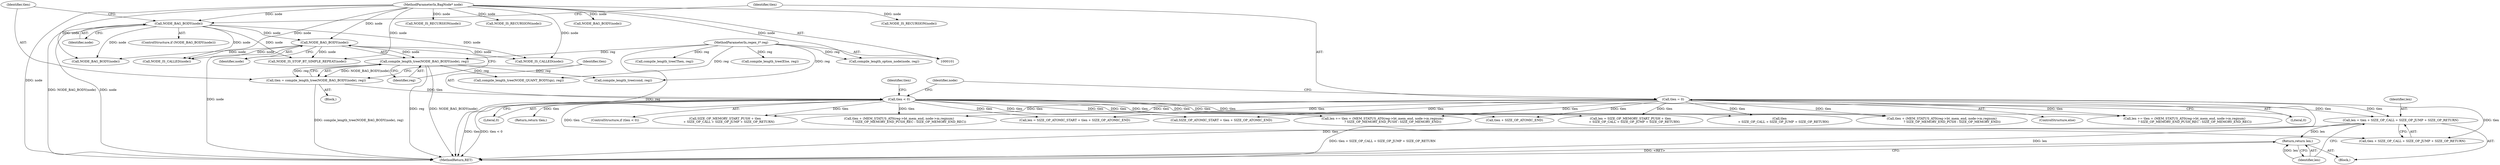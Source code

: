 digraph "0_oniguruma_c509265c5f6ae7264f7b8a8aae1cfa5fc59d108c_0@integer" {
"1000155" [label="(Call,len = tlen + SIZE_OP_CALL + SIZE_OP_JUMP + SIZE_OP_RETURN)"];
"1000128" [label="(Call,tlen < 0)"];
"1000121" [label="(Call,tlen = compile_length_tree(NODE_BAG_BODY(node), reg))"];
"1000123" [label="(Call,compile_length_tree(NODE_BAG_BODY(node), reg))"];
"1000124" [label="(Call,NODE_BAG_BODY(node))"];
"1000118" [label="(Call,NODE_BAG_BODY(node))"];
"1000102" [label="(MethodParameterIn,BagNode* node)"];
"1000103" [label="(MethodParameterIn,regex_t* reg)"];
"1000134" [label="(Call,tlen = 0)"];
"1000164" [label="(Return,return len;)"];
"1000133" [label="(ControlStructure,else)"];
"1000124" [label="(Call,NODE_BAG_BODY(node))"];
"1000194" [label="(Call,NODE_IS_RECURSION(node))"];
"1000156" [label="(Identifier,len)"];
"1000114" [label="(Call,compile_length_option_node(node, reg))"];
"1000280" [label="(Call,compile_length_tree(NODE_QUANT_BODY(qn), reg))"];
"1000128" [label="(Call,tlen < 0)"];
"1000372" [label="(Call,compile_length_tree(Then, reg))"];
"1000329" [label="(Call,NODE_BAG_BODY(node))"];
"1000134" [label="(Call,tlen = 0)"];
"1000118" [label="(Call,NODE_BAG_BODY(node))"];
"1000123" [label="(Call,compile_length_tree(NODE_BAG_BODY(node), reg))"];
"1000320" [label="(Call,tlen + SIZE_OP_ATOMIC_END)"];
"1000155" [label="(Call,len = tlen + SIZE_OP_CALL + SIZE_OP_JUMP + SIZE_OP_RETURN)"];
"1000125" [label="(Identifier,node)"];
"1000152" [label="(Call,NODE_IS_CALLED(node))"];
"1000164" [label="(Return,return len;)"];
"1000174" [label="(Call,tlen\n        + SIZE_OP_CALL + SIZE_OP_JUMP + SIZE_OP_RETURN)"];
"1000119" [label="(Identifier,node)"];
"1000120" [label="(Block,)"];
"1000251" [label="(Call,tlen + (MEM_STATUS_AT0(reg->bt_mem_end, node->m.regnum)\n                     ? SIZE_OP_MEMORY_END_PUSH : SIZE_OP_MEMORY_END))"];
"1000129" [label="(Identifier,tlen)"];
"1000214" [label="(Call,len += tlen + (MEM_STATUS_AT0(reg->bt_mem_end, node->m.regnum)\n                     ? SIZE_OP_MEMORY_END_PUSH_REC : SIZE_OP_MEMORY_END_REC))"];
"1000157" [label="(Call,tlen + SIZE_OP_CALL + SIZE_OP_JUMP + SIZE_OP_RETURN)"];
"1000127" [label="(ControlStructure,if (tlen < 0))"];
"1000415" [label="(MethodReturn,RET)"];
"1000126" [label="(Identifier,reg)"];
"1000130" [label="(Literal,0)"];
"1000395" [label="(Call,compile_length_tree(Else, reg))"];
"1000117" [label="(ControlStructure,if (NODE_BAG_BODY(node)))"];
"1000318" [label="(Call,SIZE_OP_ATOMIC_START + tlen + SIZE_OP_ATOMIC_END)"];
"1000249" [label="(Call,len += tlen + (MEM_STATUS_AT0(reg->bt_mem_end, node->m.regnum)\n                     ? SIZE_OP_MEMORY_END_PUSH : SIZE_OP_MEMORY_END))"];
"1000170" [label="(Call,len = SIZE_OP_MEMORY_START_PUSH + tlen\n        + SIZE_OP_CALL + SIZE_OP_JUMP + SIZE_OP_RETURN)"];
"1000103" [label="(MethodParameterIn,regex_t* reg)"];
"1000135" [label="(Identifier,tlen)"];
"1000121" [label="(Call,tlen = compile_length_tree(NODE_BAG_BODY(node), reg))"];
"1000139" [label="(Identifier,node)"];
"1000349" [label="(Call,compile_length_tree(cond, reg))"];
"1000102" [label="(MethodParameterIn,BagNode* node)"];
"1000132" [label="(Identifier,tlen)"];
"1000268" [label="(Call,NODE_IS_STOP_BT_SIMPLE_REPEAT(node))"];
"1000154" [label="(Block,)"];
"1000122" [label="(Identifier,tlen)"];
"1000208" [label="(Call,NODE_IS_RECURSION(node))"];
"1000172" [label="(Call,SIZE_OP_MEMORY_START_PUSH + tlen\n        + SIZE_OP_CALL + SIZE_OP_JUMP + SIZE_OP_RETURN)"];
"1000216" [label="(Call,tlen + (MEM_STATUS_AT0(reg->bt_mem_end, node->m.regnum)\n                     ? SIZE_OP_MEMORY_END_PUSH_REC : SIZE_OP_MEMORY_END_REC))"];
"1000202" [label="(Call,NODE_IS_RECURSION(node))"];
"1000131" [label="(Return,return tlen;)"];
"1000316" [label="(Call,len = SIZE_OP_ATOMIC_START + tlen + SIZE_OP_ATOMIC_END)"];
"1000167" [label="(Call,NODE_IS_CALLED(node))"];
"1000276" [label="(Call,NODE_BAG_BODY(node))"];
"1000165" [label="(Identifier,len)"];
"1000136" [label="(Literal,0)"];
"1000155" -> "1000154"  [label="AST: "];
"1000155" -> "1000157"  [label="CFG: "];
"1000156" -> "1000155"  [label="AST: "];
"1000157" -> "1000155"  [label="AST: "];
"1000165" -> "1000155"  [label="CFG: "];
"1000155" -> "1000415"  [label="DDG: tlen + SIZE_OP_CALL + SIZE_OP_JUMP + SIZE_OP_RETURN"];
"1000155" -> "1000415"  [label="DDG: len"];
"1000128" -> "1000155"  [label="DDG: tlen"];
"1000134" -> "1000155"  [label="DDG: tlen"];
"1000155" -> "1000164"  [label="DDG: len"];
"1000128" -> "1000127"  [label="AST: "];
"1000128" -> "1000130"  [label="CFG: "];
"1000129" -> "1000128"  [label="AST: "];
"1000130" -> "1000128"  [label="AST: "];
"1000132" -> "1000128"  [label="CFG: "];
"1000139" -> "1000128"  [label="CFG: "];
"1000128" -> "1000415"  [label="DDG: tlen"];
"1000128" -> "1000415"  [label="DDG: tlen < 0"];
"1000121" -> "1000128"  [label="DDG: tlen"];
"1000128" -> "1000131"  [label="DDG: tlen"];
"1000128" -> "1000157"  [label="DDG: tlen"];
"1000128" -> "1000170"  [label="DDG: tlen"];
"1000128" -> "1000172"  [label="DDG: tlen"];
"1000128" -> "1000174"  [label="DDG: tlen"];
"1000128" -> "1000214"  [label="DDG: tlen"];
"1000128" -> "1000216"  [label="DDG: tlen"];
"1000128" -> "1000249"  [label="DDG: tlen"];
"1000128" -> "1000251"  [label="DDG: tlen"];
"1000128" -> "1000316"  [label="DDG: tlen"];
"1000128" -> "1000318"  [label="DDG: tlen"];
"1000128" -> "1000320"  [label="DDG: tlen"];
"1000121" -> "1000120"  [label="AST: "];
"1000121" -> "1000123"  [label="CFG: "];
"1000122" -> "1000121"  [label="AST: "];
"1000123" -> "1000121"  [label="AST: "];
"1000129" -> "1000121"  [label="CFG: "];
"1000121" -> "1000415"  [label="DDG: compile_length_tree(NODE_BAG_BODY(node), reg)"];
"1000123" -> "1000121"  [label="DDG: NODE_BAG_BODY(node)"];
"1000123" -> "1000121"  [label="DDG: reg"];
"1000123" -> "1000126"  [label="CFG: "];
"1000124" -> "1000123"  [label="AST: "];
"1000126" -> "1000123"  [label="AST: "];
"1000123" -> "1000415"  [label="DDG: reg"];
"1000123" -> "1000415"  [label="DDG: NODE_BAG_BODY(node)"];
"1000124" -> "1000123"  [label="DDG: node"];
"1000103" -> "1000123"  [label="DDG: reg"];
"1000123" -> "1000280"  [label="DDG: reg"];
"1000123" -> "1000349"  [label="DDG: reg"];
"1000124" -> "1000125"  [label="CFG: "];
"1000125" -> "1000124"  [label="AST: "];
"1000126" -> "1000124"  [label="CFG: "];
"1000124" -> "1000415"  [label="DDG: node"];
"1000118" -> "1000124"  [label="DDG: node"];
"1000102" -> "1000124"  [label="DDG: node"];
"1000124" -> "1000152"  [label="DDG: node"];
"1000124" -> "1000167"  [label="DDG: node"];
"1000124" -> "1000268"  [label="DDG: node"];
"1000124" -> "1000329"  [label="DDG: node"];
"1000118" -> "1000117"  [label="AST: "];
"1000118" -> "1000119"  [label="CFG: "];
"1000119" -> "1000118"  [label="AST: "];
"1000122" -> "1000118"  [label="CFG: "];
"1000135" -> "1000118"  [label="CFG: "];
"1000118" -> "1000415"  [label="DDG: NODE_BAG_BODY(node)"];
"1000118" -> "1000415"  [label="DDG: node"];
"1000102" -> "1000118"  [label="DDG: node"];
"1000118" -> "1000152"  [label="DDG: node"];
"1000118" -> "1000167"  [label="DDG: node"];
"1000118" -> "1000268"  [label="DDG: node"];
"1000118" -> "1000329"  [label="DDG: node"];
"1000102" -> "1000101"  [label="AST: "];
"1000102" -> "1000415"  [label="DDG: node"];
"1000102" -> "1000114"  [label="DDG: node"];
"1000102" -> "1000152"  [label="DDG: node"];
"1000102" -> "1000167"  [label="DDG: node"];
"1000102" -> "1000194"  [label="DDG: node"];
"1000102" -> "1000202"  [label="DDG: node"];
"1000102" -> "1000208"  [label="DDG: node"];
"1000102" -> "1000268"  [label="DDG: node"];
"1000102" -> "1000276"  [label="DDG: node"];
"1000102" -> "1000329"  [label="DDG: node"];
"1000103" -> "1000101"  [label="AST: "];
"1000103" -> "1000415"  [label="DDG: reg"];
"1000103" -> "1000114"  [label="DDG: reg"];
"1000103" -> "1000280"  [label="DDG: reg"];
"1000103" -> "1000349"  [label="DDG: reg"];
"1000103" -> "1000372"  [label="DDG: reg"];
"1000103" -> "1000395"  [label="DDG: reg"];
"1000134" -> "1000133"  [label="AST: "];
"1000134" -> "1000136"  [label="CFG: "];
"1000135" -> "1000134"  [label="AST: "];
"1000136" -> "1000134"  [label="AST: "];
"1000139" -> "1000134"  [label="CFG: "];
"1000134" -> "1000415"  [label="DDG: tlen"];
"1000134" -> "1000157"  [label="DDG: tlen"];
"1000134" -> "1000170"  [label="DDG: tlen"];
"1000134" -> "1000172"  [label="DDG: tlen"];
"1000134" -> "1000174"  [label="DDG: tlen"];
"1000134" -> "1000214"  [label="DDG: tlen"];
"1000134" -> "1000216"  [label="DDG: tlen"];
"1000134" -> "1000249"  [label="DDG: tlen"];
"1000134" -> "1000251"  [label="DDG: tlen"];
"1000134" -> "1000316"  [label="DDG: tlen"];
"1000134" -> "1000318"  [label="DDG: tlen"];
"1000134" -> "1000320"  [label="DDG: tlen"];
"1000164" -> "1000154"  [label="AST: "];
"1000164" -> "1000165"  [label="CFG: "];
"1000165" -> "1000164"  [label="AST: "];
"1000415" -> "1000164"  [label="CFG: "];
"1000164" -> "1000415"  [label="DDG: <RET>"];
"1000165" -> "1000164"  [label="DDG: len"];
}
